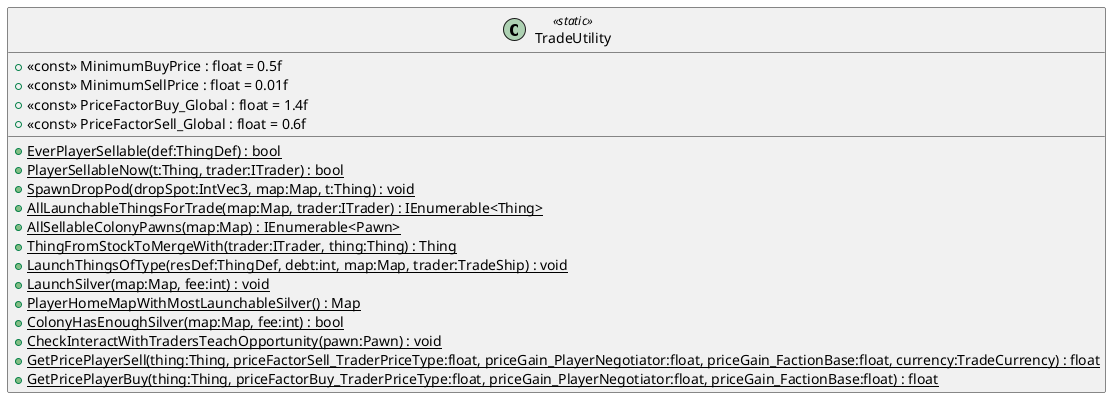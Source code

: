 @startuml
class TradeUtility <<static>> {
    + <<const>> MinimumBuyPrice : float = 0.5f
    + <<const>> MinimumSellPrice : float = 0.01f
    + <<const>> PriceFactorBuy_Global : float = 1.4f
    + <<const>> PriceFactorSell_Global : float = 0.6f
    + {static} EverPlayerSellable(def:ThingDef) : bool
    + {static} PlayerSellableNow(t:Thing, trader:ITrader) : bool
    + {static} SpawnDropPod(dropSpot:IntVec3, map:Map, t:Thing) : void
    + {static} AllLaunchableThingsForTrade(map:Map, trader:ITrader) : IEnumerable<Thing>
    + {static} AllSellableColonyPawns(map:Map) : IEnumerable<Pawn>
    + {static} ThingFromStockToMergeWith(trader:ITrader, thing:Thing) : Thing
    + {static} LaunchThingsOfType(resDef:ThingDef, debt:int, map:Map, trader:TradeShip) : void
    + {static} LaunchSilver(map:Map, fee:int) : void
    + {static} PlayerHomeMapWithMostLaunchableSilver() : Map
    + {static} ColonyHasEnoughSilver(map:Map, fee:int) : bool
    + {static} CheckInteractWithTradersTeachOpportunity(pawn:Pawn) : void
    + {static} GetPricePlayerSell(thing:Thing, priceFactorSell_TraderPriceType:float, priceGain_PlayerNegotiator:float, priceGain_FactionBase:float, currency:TradeCurrency) : float
    + {static} GetPricePlayerBuy(thing:Thing, priceFactorBuy_TraderPriceType:float, priceGain_PlayerNegotiator:float, priceGain_FactionBase:float) : float
}
@enduml

